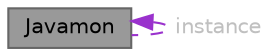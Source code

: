 digraph "Javamon"
{
 // LATEX_PDF_SIZE
  bgcolor="transparent";
  edge [fontname=Helvetica,fontsize=10,labelfontname=Helvetica,labelfontsize=10];
  node [fontname=Helvetica,fontsize=10,shape=box,height=0.2,width=0.4];
  Node1 [id="Node000001",label="Javamon",height=0.2,width=0.4,color="gray40", fillcolor="grey60", style="filled", fontcolor="black",tooltip="Javamon is a simple simulation that allows users to choose between the classic eeveelutions and simul..."];
  Node1 -> Node1 [id="edge1_Node000001_Node000001",dir="back",color="darkorchid3",style="dashed",tooltip=" ",label=" instance",fontcolor="grey" ];
}
